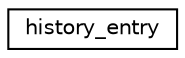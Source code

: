 digraph "Graphical Class Hierarchy"
{
 // LATEX_PDF_SIZE
  edge [fontname="Helvetica",fontsize="10",labelfontname="Helvetica",labelfontsize="10"];
  node [fontname="Helvetica",fontsize="10",shape=record];
  rankdir="LR";
  Node0 [label="history_entry",height=0.2,width=0.4,color="black", fillcolor="white", style="filled",URL="$structhistory__entry.html",tooltip="Sender history. Detects duplicate callbacks at receiving nodes. Duplicates appear when ACK messages a..."];
}
